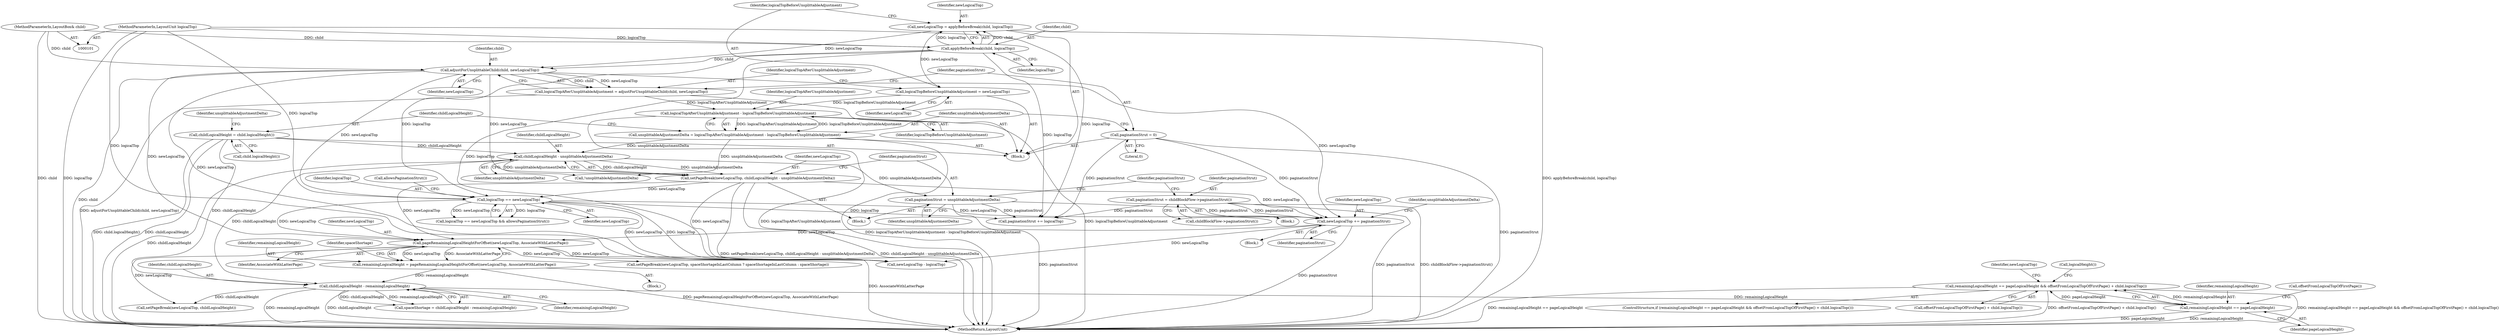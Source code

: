 digraph "0_Chrome_ce70785c73a2b7cf2b34de0d8439ca31929b4743@API" {
"1000234" [label="(Call,remainingLogicalHeight == pageLogicalHeight && offsetFromLogicalTopOfFirstPage() + child.logicalTop())"];
"1000235" [label="(Call,remainingLogicalHeight == pageLogicalHeight)"];
"1000212" [label="(Call,childLogicalHeight - remainingLogicalHeight)"];
"1000150" [label="(Call,childLogicalHeight - unsplittableAdjustmentDelta)"];
"1000142" [label="(Call,childLogicalHeight = child.logicalHeight())"];
"1000136" [label="(Call,unsplittableAdjustmentDelta = logicalTopAfterUnsplittableAdjustment - logicalTopBeforeUnsplittableAdjustment)"];
"1000138" [label="(Call,logicalTopAfterUnsplittableAdjustment - logicalTopBeforeUnsplittableAdjustment)"];
"1000126" [label="(Call,logicalTopAfterUnsplittableAdjustment = adjustForUnsplittableChild(child, newLogicalTop))"];
"1000128" [label="(Call,adjustForUnsplittableChild(child, newLogicalTop))"];
"1000118" [label="(Call,applyBeforeBreak(child, logicalTop))"];
"1000103" [label="(MethodParameterIn,LayoutBox& child)"];
"1000102" [label="(MethodParameterIn,LayoutUnit logicalTop)"];
"1000116" [label="(Call,newLogicalTop = applyBeforeBreak(child, logicalTop))"];
"1000122" [label="(Call,logicalTopBeforeUnsplittableAdjustment = newLogicalTop)"];
"1000204" [label="(Call,remainingLogicalHeight = pageRemainingLogicalHeightForOffset(newLogicalTop, AssociateWithLatterPage))"];
"1000206" [label="(Call,pageRemainingLogicalHeightForOffset(newLogicalTop, AssociateWithLatterPage))"];
"1000193" [label="(Call,newLogicalTop += paginationStrut)"];
"1000132" [label="(Call,paginationStrut = 0)"];
"1000153" [label="(Call,paginationStrut = unsplittableAdjustmentDelta)"];
"1000162" [label="(Call,paginationStrut = childBlockFlow->paginationStrut())"];
"1000148" [label="(Call,setPageBreak(newLogicalTop, childLogicalHeight - unsplittableAdjustmentDelta))"];
"1000172" [label="(Call,logicalTop == newLogicalTop)"];
"1000193" [label="(Call,newLogicalTop += paginationStrut)"];
"1000138" [label="(Call,logicalTopAfterUnsplittableAdjustment - logicalTopBeforeUnsplittableAdjustment)"];
"1000195" [label="(Identifier,paginationStrut)"];
"1000206" [label="(Call,pageRemainingLogicalHeightForOffset(newLogicalTop, AssociateWithLatterPage))"];
"1000204" [label="(Call,remainingLogicalHeight = pageRemainingLogicalHeightForOffset(newLogicalTop, AssociateWithLatterPage))"];
"1000208" [label="(Identifier,AssociateWithLatterPage)"];
"1000153" [label="(Call,paginationStrut = unsplittableAdjustmentDelta)"];
"1000126" [label="(Call,logicalTopAfterUnsplittableAdjustment = adjustForUnsplittableChild(child, newLogicalTop))"];
"1000236" [label="(Identifier,remainingLogicalHeight)"];
"1000151" [label="(Identifier,childLogicalHeight)"];
"1000211" [label="(Identifier,spaceShortage)"];
"1000124" [label="(Identifier,newLogicalTop)"];
"1000233" [label="(ControlStructure,if (remainingLogicalHeight == pageLogicalHeight && offsetFromLogicalTopOfFirstPage() + child.logicalTop()))"];
"1000207" [label="(Identifier,newLogicalTop)"];
"1000148" [label="(Call,setPageBreak(newLogicalTop, childLogicalHeight - unsplittableAdjustmentDelta))"];
"1000147" [label="(Block,)"];
"1000172" [label="(Call,logicalTop == newLogicalTop)"];
"1000239" [label="(Call,offsetFromLogicalTopOfFirstPage())"];
"1000132" [label="(Call,paginationStrut = 0)"];
"1000234" [label="(Call,remainingLogicalHeight == pageLogicalHeight && offsetFromLogicalTopOfFirstPage() + child.logicalTop())"];
"1000130" [label="(Identifier,newLogicalTop)"];
"1000103" [label="(MethodParameterIn,LayoutBox& child)"];
"1000105" [label="(Block,)"];
"1000146" [label="(Identifier,unsplittableAdjustmentDelta)"];
"1000140" [label="(Identifier,logicalTopBeforeUnsplittableAdjustment)"];
"1000177" [label="(Call,paginationStrut += logicalTop)"];
"1000164" [label="(Call,childBlockFlow->paginationStrut())"];
"1000162" [label="(Call,paginationStrut = childBlockFlow->paginationStrut())"];
"1000248" [label="(Call,newLogicalTop - logicalTop)"];
"1000202" [label="(Block,)"];
"1000149" [label="(Identifier,newLogicalTop)"];
"1000242" [label="(Call,setPageBreak(newLogicalTop, childLogicalHeight))"];
"1000235" [label="(Call,remainingLogicalHeight == pageLogicalHeight)"];
"1000122" [label="(Call,logicalTopBeforeUnsplittableAdjustment = newLogicalTop)"];
"1000129" [label="(Identifier,child)"];
"1000238" [label="(Call,offsetFromLogicalTopOfFirstPage() + child.logicalTop())"];
"1000116" [label="(Call,newLogicalTop = applyBeforeBreak(child, logicalTop))"];
"1000137" [label="(Identifier,unsplittableAdjustmentDelta)"];
"1000194" [label="(Identifier,newLogicalTop)"];
"1000118" [label="(Call,applyBeforeBreak(child, logicalTop))"];
"1000198" [label="(Identifier,unsplittableAdjustmentDelta)"];
"1000161" [label="(Block,)"];
"1000205" [label="(Identifier,remainingLogicalHeight)"];
"1000150" [label="(Call,childLogicalHeight - unsplittableAdjustmentDelta)"];
"1000171" [label="(Call,logicalTop == newLogicalTop && allowsPaginationStrut())"];
"1000214" [label="(Identifier,remainingLogicalHeight)"];
"1000102" [label="(MethodParameterIn,LayoutUnit logicalTop)"];
"1000212" [label="(Call,childLogicalHeight - remainingLogicalHeight)"];
"1000174" [label="(Identifier,newLogicalTop)"];
"1000253" [label="(MethodReturn,LayoutUnit)"];
"1000136" [label="(Call,unsplittableAdjustmentDelta = logicalTopAfterUnsplittableAdjustment - logicalTopBeforeUnsplittableAdjustment)"];
"1000133" [label="(Identifier,paginationStrut)"];
"1000197" [label="(Call,!unsplittableAdjustmentDelta)"];
"1000175" [label="(Call,allowsPaginationStrut())"];
"1000210" [label="(Call,spaceShortage = childLogicalHeight - remainingLogicalHeight)"];
"1000237" [label="(Identifier,pageLogicalHeight)"];
"1000144" [label="(Call,child.logicalHeight())"];
"1000120" [label="(Identifier,logicalTop)"];
"1000142" [label="(Call,childLogicalHeight = child.logicalHeight())"];
"1000139" [label="(Identifier,logicalTopAfterUnsplittableAdjustment)"];
"1000119" [label="(Identifier,child)"];
"1000117" [label="(Identifier,newLogicalTop)"];
"1000226" [label="(Call,setPageBreak(newLogicalTop, spaceShortageInLastColumn ? spaceShortageInLastColumn : spaceShortage))"];
"1000213" [label="(Identifier,childLogicalHeight)"];
"1000127" [label="(Identifier,logicalTopAfterUnsplittableAdjustment)"];
"1000154" [label="(Identifier,paginationStrut)"];
"1000155" [label="(Identifier,unsplittableAdjustmentDelta)"];
"1000163" [label="(Identifier,paginationStrut)"];
"1000123" [label="(Identifier,logicalTopBeforeUnsplittableAdjustment)"];
"1000152" [label="(Identifier,unsplittableAdjustmentDelta)"];
"1000166" [label="(Identifier,paginationStrut)"];
"1000243" [label="(Identifier,newLogicalTop)"];
"1000143" [label="(Identifier,childLogicalHeight)"];
"1000173" [label="(Identifier,logicalTop)"];
"1000128" [label="(Call,adjustForUnsplittableChild(child, newLogicalTop))"];
"1000192" [label="(Block,)"];
"1000247" [label="(Call,logicalHeight())"];
"1000134" [label="(Literal,0)"];
"1000234" -> "1000233"  [label="AST: "];
"1000234" -> "1000235"  [label="CFG: "];
"1000234" -> "1000238"  [label="CFG: "];
"1000235" -> "1000234"  [label="AST: "];
"1000238" -> "1000234"  [label="AST: "];
"1000243" -> "1000234"  [label="CFG: "];
"1000247" -> "1000234"  [label="CFG: "];
"1000234" -> "1000253"  [label="DDG: remainingLogicalHeight == pageLogicalHeight"];
"1000234" -> "1000253"  [label="DDG: offsetFromLogicalTopOfFirstPage() + child.logicalTop()"];
"1000234" -> "1000253"  [label="DDG: remainingLogicalHeight == pageLogicalHeight && offsetFromLogicalTopOfFirstPage() + child.logicalTop()"];
"1000235" -> "1000234"  [label="DDG: remainingLogicalHeight"];
"1000235" -> "1000234"  [label="DDG: pageLogicalHeight"];
"1000235" -> "1000237"  [label="CFG: "];
"1000236" -> "1000235"  [label="AST: "];
"1000237" -> "1000235"  [label="AST: "];
"1000239" -> "1000235"  [label="CFG: "];
"1000235" -> "1000253"  [label="DDG: pageLogicalHeight"];
"1000235" -> "1000253"  [label="DDG: remainingLogicalHeight"];
"1000212" -> "1000235"  [label="DDG: remainingLogicalHeight"];
"1000212" -> "1000210"  [label="AST: "];
"1000212" -> "1000214"  [label="CFG: "];
"1000213" -> "1000212"  [label="AST: "];
"1000214" -> "1000212"  [label="AST: "];
"1000210" -> "1000212"  [label="CFG: "];
"1000212" -> "1000253"  [label="DDG: remainingLogicalHeight"];
"1000212" -> "1000253"  [label="DDG: childLogicalHeight"];
"1000212" -> "1000210"  [label="DDG: childLogicalHeight"];
"1000212" -> "1000210"  [label="DDG: remainingLogicalHeight"];
"1000150" -> "1000212"  [label="DDG: childLogicalHeight"];
"1000142" -> "1000212"  [label="DDG: childLogicalHeight"];
"1000204" -> "1000212"  [label="DDG: remainingLogicalHeight"];
"1000212" -> "1000242"  [label="DDG: childLogicalHeight"];
"1000150" -> "1000148"  [label="AST: "];
"1000150" -> "1000152"  [label="CFG: "];
"1000151" -> "1000150"  [label="AST: "];
"1000152" -> "1000150"  [label="AST: "];
"1000148" -> "1000150"  [label="CFG: "];
"1000150" -> "1000253"  [label="DDG: childLogicalHeight"];
"1000150" -> "1000148"  [label="DDG: childLogicalHeight"];
"1000150" -> "1000148"  [label="DDG: unsplittableAdjustmentDelta"];
"1000142" -> "1000150"  [label="DDG: childLogicalHeight"];
"1000136" -> "1000150"  [label="DDG: unsplittableAdjustmentDelta"];
"1000150" -> "1000153"  [label="DDG: unsplittableAdjustmentDelta"];
"1000150" -> "1000197"  [label="DDG: unsplittableAdjustmentDelta"];
"1000142" -> "1000105"  [label="AST: "];
"1000142" -> "1000144"  [label="CFG: "];
"1000143" -> "1000142"  [label="AST: "];
"1000144" -> "1000142"  [label="AST: "];
"1000146" -> "1000142"  [label="CFG: "];
"1000142" -> "1000253"  [label="DDG: child.logicalHeight()"];
"1000142" -> "1000253"  [label="DDG: childLogicalHeight"];
"1000136" -> "1000105"  [label="AST: "];
"1000136" -> "1000138"  [label="CFG: "];
"1000137" -> "1000136"  [label="AST: "];
"1000138" -> "1000136"  [label="AST: "];
"1000143" -> "1000136"  [label="CFG: "];
"1000136" -> "1000253"  [label="DDG: logicalTopAfterUnsplittableAdjustment - logicalTopBeforeUnsplittableAdjustment"];
"1000138" -> "1000136"  [label="DDG: logicalTopAfterUnsplittableAdjustment"];
"1000138" -> "1000136"  [label="DDG: logicalTopBeforeUnsplittableAdjustment"];
"1000136" -> "1000197"  [label="DDG: unsplittableAdjustmentDelta"];
"1000138" -> "1000140"  [label="CFG: "];
"1000139" -> "1000138"  [label="AST: "];
"1000140" -> "1000138"  [label="AST: "];
"1000138" -> "1000253"  [label="DDG: logicalTopAfterUnsplittableAdjustment"];
"1000138" -> "1000253"  [label="DDG: logicalTopBeforeUnsplittableAdjustment"];
"1000126" -> "1000138"  [label="DDG: logicalTopAfterUnsplittableAdjustment"];
"1000122" -> "1000138"  [label="DDG: logicalTopBeforeUnsplittableAdjustment"];
"1000126" -> "1000105"  [label="AST: "];
"1000126" -> "1000128"  [label="CFG: "];
"1000127" -> "1000126"  [label="AST: "];
"1000128" -> "1000126"  [label="AST: "];
"1000133" -> "1000126"  [label="CFG: "];
"1000126" -> "1000253"  [label="DDG: adjustForUnsplittableChild(child, newLogicalTop)"];
"1000128" -> "1000126"  [label="DDG: child"];
"1000128" -> "1000126"  [label="DDG: newLogicalTop"];
"1000128" -> "1000130"  [label="CFG: "];
"1000129" -> "1000128"  [label="AST: "];
"1000130" -> "1000128"  [label="AST: "];
"1000128" -> "1000253"  [label="DDG: child"];
"1000118" -> "1000128"  [label="DDG: child"];
"1000103" -> "1000128"  [label="DDG: child"];
"1000116" -> "1000128"  [label="DDG: newLogicalTop"];
"1000128" -> "1000148"  [label="DDG: newLogicalTop"];
"1000128" -> "1000172"  [label="DDG: newLogicalTop"];
"1000128" -> "1000193"  [label="DDG: newLogicalTop"];
"1000128" -> "1000206"  [label="DDG: newLogicalTop"];
"1000128" -> "1000248"  [label="DDG: newLogicalTop"];
"1000118" -> "1000116"  [label="AST: "];
"1000118" -> "1000120"  [label="CFG: "];
"1000119" -> "1000118"  [label="AST: "];
"1000120" -> "1000118"  [label="AST: "];
"1000116" -> "1000118"  [label="CFG: "];
"1000118" -> "1000116"  [label="DDG: child"];
"1000118" -> "1000116"  [label="DDG: logicalTop"];
"1000103" -> "1000118"  [label="DDG: child"];
"1000102" -> "1000118"  [label="DDG: logicalTop"];
"1000118" -> "1000172"  [label="DDG: logicalTop"];
"1000118" -> "1000177"  [label="DDG: logicalTop"];
"1000118" -> "1000248"  [label="DDG: logicalTop"];
"1000103" -> "1000101"  [label="AST: "];
"1000103" -> "1000253"  [label="DDG: child"];
"1000102" -> "1000101"  [label="AST: "];
"1000102" -> "1000253"  [label="DDG: logicalTop"];
"1000102" -> "1000172"  [label="DDG: logicalTop"];
"1000102" -> "1000177"  [label="DDG: logicalTop"];
"1000102" -> "1000248"  [label="DDG: logicalTop"];
"1000116" -> "1000105"  [label="AST: "];
"1000117" -> "1000116"  [label="AST: "];
"1000123" -> "1000116"  [label="CFG: "];
"1000116" -> "1000253"  [label="DDG: applyBeforeBreak(child, logicalTop)"];
"1000116" -> "1000122"  [label="DDG: newLogicalTop"];
"1000122" -> "1000105"  [label="AST: "];
"1000122" -> "1000124"  [label="CFG: "];
"1000123" -> "1000122"  [label="AST: "];
"1000124" -> "1000122"  [label="AST: "];
"1000127" -> "1000122"  [label="CFG: "];
"1000204" -> "1000202"  [label="AST: "];
"1000204" -> "1000206"  [label="CFG: "];
"1000205" -> "1000204"  [label="AST: "];
"1000206" -> "1000204"  [label="AST: "];
"1000211" -> "1000204"  [label="CFG: "];
"1000204" -> "1000253"  [label="DDG: pageRemainingLogicalHeightForOffset(newLogicalTop, AssociateWithLatterPage)"];
"1000206" -> "1000204"  [label="DDG: newLogicalTop"];
"1000206" -> "1000204"  [label="DDG: AssociateWithLatterPage"];
"1000206" -> "1000208"  [label="CFG: "];
"1000207" -> "1000206"  [label="AST: "];
"1000208" -> "1000206"  [label="AST: "];
"1000206" -> "1000253"  [label="DDG: AssociateWithLatterPage"];
"1000193" -> "1000206"  [label="DDG: newLogicalTop"];
"1000148" -> "1000206"  [label="DDG: newLogicalTop"];
"1000172" -> "1000206"  [label="DDG: newLogicalTop"];
"1000206" -> "1000226"  [label="DDG: newLogicalTop"];
"1000206" -> "1000242"  [label="DDG: newLogicalTop"];
"1000206" -> "1000248"  [label="DDG: newLogicalTop"];
"1000193" -> "1000192"  [label="AST: "];
"1000193" -> "1000195"  [label="CFG: "];
"1000194" -> "1000193"  [label="AST: "];
"1000195" -> "1000193"  [label="AST: "];
"1000198" -> "1000193"  [label="CFG: "];
"1000193" -> "1000253"  [label="DDG: paginationStrut"];
"1000132" -> "1000193"  [label="DDG: paginationStrut"];
"1000153" -> "1000193"  [label="DDG: paginationStrut"];
"1000162" -> "1000193"  [label="DDG: paginationStrut"];
"1000148" -> "1000193"  [label="DDG: newLogicalTop"];
"1000172" -> "1000193"  [label="DDG: newLogicalTop"];
"1000193" -> "1000248"  [label="DDG: newLogicalTop"];
"1000132" -> "1000105"  [label="AST: "];
"1000132" -> "1000134"  [label="CFG: "];
"1000133" -> "1000132"  [label="AST: "];
"1000134" -> "1000132"  [label="AST: "];
"1000137" -> "1000132"  [label="CFG: "];
"1000132" -> "1000253"  [label="DDG: paginationStrut"];
"1000132" -> "1000177"  [label="DDG: paginationStrut"];
"1000153" -> "1000147"  [label="AST: "];
"1000153" -> "1000155"  [label="CFG: "];
"1000154" -> "1000153"  [label="AST: "];
"1000155" -> "1000153"  [label="AST: "];
"1000166" -> "1000153"  [label="CFG: "];
"1000153" -> "1000253"  [label="DDG: paginationStrut"];
"1000153" -> "1000177"  [label="DDG: paginationStrut"];
"1000162" -> "1000161"  [label="AST: "];
"1000162" -> "1000164"  [label="CFG: "];
"1000163" -> "1000162"  [label="AST: "];
"1000164" -> "1000162"  [label="AST: "];
"1000166" -> "1000162"  [label="CFG: "];
"1000162" -> "1000253"  [label="DDG: childBlockFlow->paginationStrut()"];
"1000162" -> "1000253"  [label="DDG: paginationStrut"];
"1000162" -> "1000177"  [label="DDG: paginationStrut"];
"1000148" -> "1000147"  [label="AST: "];
"1000149" -> "1000148"  [label="AST: "];
"1000154" -> "1000148"  [label="CFG: "];
"1000148" -> "1000253"  [label="DDG: setPageBreak(newLogicalTop, childLogicalHeight - unsplittableAdjustmentDelta)"];
"1000148" -> "1000253"  [label="DDG: childLogicalHeight - unsplittableAdjustmentDelta"];
"1000148" -> "1000172"  [label="DDG: newLogicalTop"];
"1000148" -> "1000248"  [label="DDG: newLogicalTop"];
"1000172" -> "1000171"  [label="AST: "];
"1000172" -> "1000174"  [label="CFG: "];
"1000173" -> "1000172"  [label="AST: "];
"1000174" -> "1000172"  [label="AST: "];
"1000175" -> "1000172"  [label="CFG: "];
"1000171" -> "1000172"  [label="CFG: "];
"1000172" -> "1000171"  [label="DDG: logicalTop"];
"1000172" -> "1000171"  [label="DDG: newLogicalTop"];
"1000172" -> "1000177"  [label="DDG: logicalTop"];
"1000172" -> "1000248"  [label="DDG: newLogicalTop"];
"1000172" -> "1000248"  [label="DDG: logicalTop"];
}
